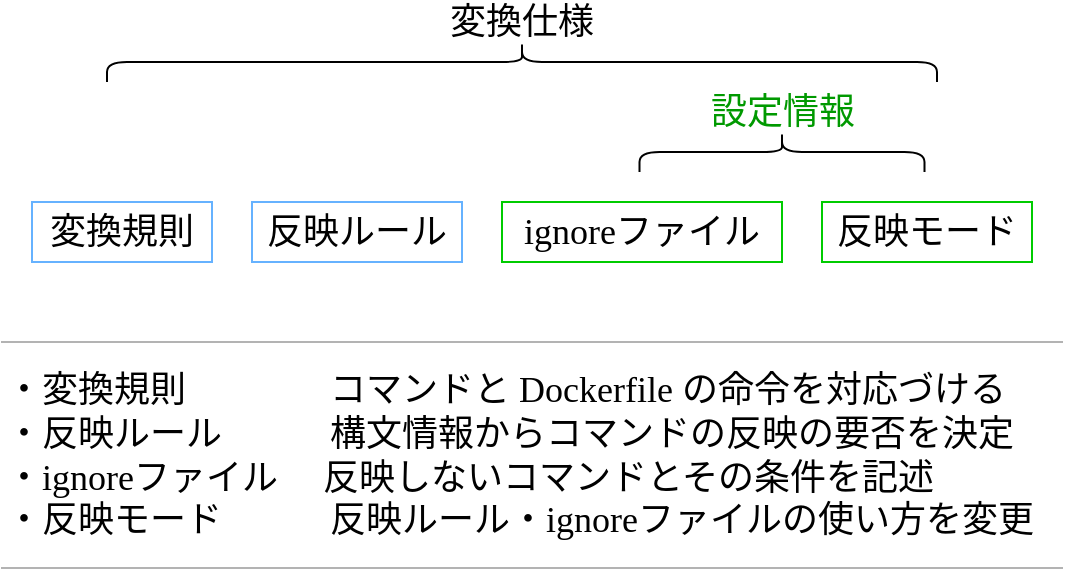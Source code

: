 <mxfile>
    <diagram id="SogAj66ykhWvAEh30I8w" name="ページ1">
        <mxGraphModel dx="1305" dy="1423" grid="1" gridSize="10" guides="1" tooltips="1" connect="1" arrows="1" fold="1" page="1" pageScale="1" pageWidth="583" pageHeight="413" math="0" shadow="0">
            <root>
                <mxCell id="0"/>
                <mxCell id="1" parent="0"/>
                <mxCell id="2" value="&lt;font style=&quot;font-size: 18px;&quot;&gt;変換仕様&lt;/font&gt;" style="text;html=1;strokeColor=none;fillColor=none;align=center;verticalAlign=middle;whiteSpace=wrap;rounded=0;fontFamily=Noto Sans JP;fontSource=https%3A%2F%2Ffonts.googleapis.com%2Fcss%3Ffamily%3DNoto%2BSans%2BJP;" parent="1" vertex="1">
                    <mxGeometry x="220" y="10" width="80" height="20" as="geometry"/>
                </mxCell>
                <mxCell id="5" value="&lt;font style=&quot;font-size: 18px;&quot;&gt;変換規則&lt;/font&gt;" style="text;html=1;strokeColor=#66B2FF;fillColor=none;align=center;verticalAlign=middle;whiteSpace=wrap;rounded=0;fontFamily=Noto Sans JP;fontSource=https%3A%2F%2Ffonts.googleapis.com%2Fcss%3Ffamily%3DNoto%2BSans%2BJP;" parent="1" vertex="1">
                    <mxGeometry x="15" y="110" width="90" height="30" as="geometry"/>
                </mxCell>
                <mxCell id="11" value="&lt;font style=&quot;font-size: 18px;&quot;&gt;ignoreファイル&lt;/font&gt;" style="text;html=1;strokeColor=#00CC00;fillColor=none;align=center;verticalAlign=middle;whiteSpace=wrap;rounded=0;fontFamily=Noto Sans JP;fontSource=https%3A%2F%2Ffonts.googleapis.com%2Fcss%3Ffamily%3DNoto%2BSans%2BJP;" parent="1" vertex="1">
                    <mxGeometry x="250" y="110" width="140" height="30" as="geometry"/>
                </mxCell>
                <mxCell id="12" value="&lt;font style=&quot;font-size: 18px;&quot;&gt;反映ルール&lt;/font&gt;" style="text;html=1;strokeColor=#66B2FF;fillColor=none;align=center;verticalAlign=middle;whiteSpace=wrap;rounded=0;fontFamily=Noto Sans JP;fontSource=https%3A%2F%2Ffonts.googleapis.com%2Fcss%3Ffamily%3DNoto%2BSans%2BJP;" parent="1" vertex="1">
                    <mxGeometry x="125" y="110" width="105" height="30" as="geometry"/>
                </mxCell>
                <mxCell id="13" value="&lt;font style=&quot;font-size: 18px;&quot;&gt;反映モード&lt;/font&gt;" style="text;html=1;strokeColor=#00CC00;fillColor=none;align=center;verticalAlign=middle;whiteSpace=wrap;rounded=0;fontFamily=Noto Sans JP;fontSource=https%3A%2F%2Ffonts.googleapis.com%2Fcss%3Ffamily%3DNoto%2BSans%2BJP;" parent="1" vertex="1">
                    <mxGeometry x="410" y="110" width="105" height="30" as="geometry"/>
                </mxCell>
                <mxCell id="41" value="&lt;font style=&quot;font-size: 18px;&quot; color=&quot;#009900&quot;&gt;設定情報&lt;/font&gt;" style="text;html=1;strokeColor=none;fillColor=none;align=center;verticalAlign=middle;whiteSpace=wrap;rounded=0;dashed=1;dashPattern=8 8;fontSize=16;fontFamily=Noto Sans JP;fontSource=https%3A%2F%2Ffonts.googleapis.com%2Fcss%3Ffamily%3DNoto%2BSans%2BJP;" parent="1" vertex="1">
                    <mxGeometry x="352.5" y="55" width="75" height="20" as="geometry"/>
                </mxCell>
                <mxCell id="71" value="" style="shape=curlyBracket;whiteSpace=wrap;html=1;rounded=1;labelPosition=left;verticalLabelPosition=middle;align=right;verticalAlign=middle;direction=south;fontFamily=Noto Sans JP;fontSource=https%3A%2F%2Ffonts.googleapis.com%2Fcss%3Ffamily%3DNoto%2BSans%2BJP;" parent="1" vertex="1">
                    <mxGeometry x="52.5" y="30" width="415" height="20" as="geometry"/>
                </mxCell>
                <mxCell id="72" value="" style="shape=curlyBracket;whiteSpace=wrap;html=1;rounded=1;labelPosition=left;verticalLabelPosition=middle;align=right;verticalAlign=middle;direction=south;fontFamily=Noto Sans JP;fontSource=https%3A%2F%2Ffonts.googleapis.com%2Fcss%3Ffamily%3DNoto%2BSans%2BJP;" parent="1" vertex="1">
                    <mxGeometry x="318.75" y="75" width="142.5" height="20" as="geometry"/>
                </mxCell>
                <mxCell id="103" value="&lt;font style=&quot;font-size: 18px;&quot;&gt;・変換規則　　　　コマンドと Dockerfile の命令を対応づける&lt;br&gt;・反映ルール　　　構文情報からコマンドの反映の要否を決定&lt;br&gt;・ignoreファイル 　反映しないコマンドとその条件を記述&lt;br&gt;・反映モード　　　反映ルール・ignoreファイルの使い方を変更&lt;/font&gt;" style="text;html=1;strokeColor=none;fillColor=none;align=left;verticalAlign=middle;whiteSpace=wrap;rounded=0;fontSize=16;fontFamily=Noto Sans JP;fontSource=https%3A%2F%2Ffonts.googleapis.com%2Fcss%3Ffamily%3DNoto%2BSans%2BJP;" parent="1" vertex="1">
                    <mxGeometry y="200" width="530" height="74" as="geometry"/>
                </mxCell>
                <mxCell id="106" value="" style="shape=partialRectangle;whiteSpace=wrap;html=1;left=0;right=0;fillColor=none;fontSize=16;fontColor=#3399FF;strokeColor=#B3B3B3;fontFamily=Noto Sans JP;fontSource=https%3A%2F%2Ffonts.googleapis.com%2Fcss%3Ffamily%3DNoto%2BSans%2BJP;" parent="1" vertex="1">
                    <mxGeometry y="180" width="530" height="113" as="geometry"/>
                </mxCell>
            </root>
        </mxGraphModel>
    </diagram>
</mxfile>